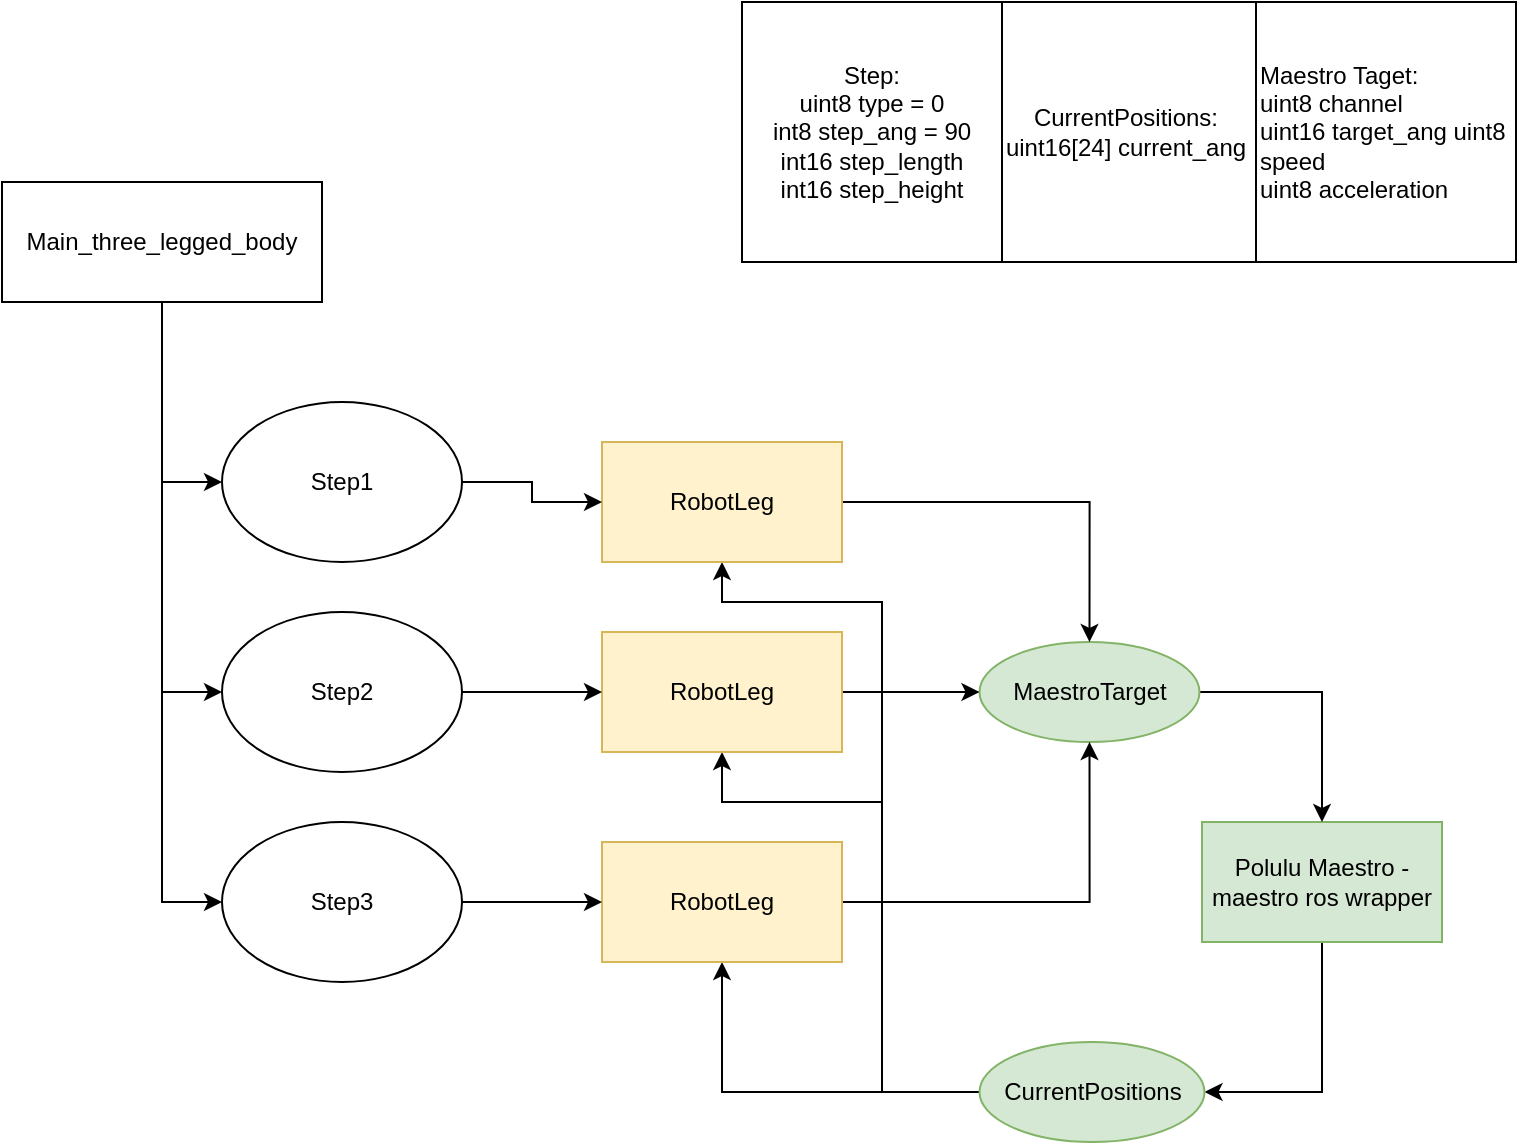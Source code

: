 <mxfile version="20.4.0" type="device"><diagram id="NFcjAwmAxr3F2hzBvSZC" name="Page-1"><mxGraphModel dx="1420" dy="834" grid="1" gridSize="10" guides="1" tooltips="1" connect="1" arrows="1" fold="1" page="1" pageScale="1" pageWidth="827" pageHeight="1169" math="0" shadow="0"><root><mxCell id="0"/><mxCell id="1" parent="0"/><mxCell id="n2j4CQMMadK633ObHg8q-7" style="edgeStyle=orthogonalEdgeStyle;rounded=0;orthogonalLoop=1;jettySize=auto;html=1;entryX=1;entryY=0.5;entryDx=0;entryDy=0;" parent="1" source="n2j4CQMMadK633ObHg8q-2" target="n2j4CQMMadK633ObHg8q-6" edge="1"><mxGeometry relative="1" as="geometry"/></mxCell><mxCell id="n2j4CQMMadK633ObHg8q-2" value="Polulu Maestro - maestro ros wrapper" style="rounded=0;whiteSpace=wrap;html=1;fillColor=#d5e8d4;strokeColor=#82b366;" parent="1" vertex="1"><mxGeometry x="670" y="410" width="120" height="60" as="geometry"/></mxCell><mxCell id="n2j4CQMMadK633ObHg8q-5" style="edgeStyle=orthogonalEdgeStyle;rounded=0;orthogonalLoop=1;jettySize=auto;html=1;" parent="1" source="n2j4CQMMadK633ObHg8q-3" target="n2j4CQMMadK633ObHg8q-2" edge="1"><mxGeometry relative="1" as="geometry"/></mxCell><mxCell id="n2j4CQMMadK633ObHg8q-3" value="MaestroTarget" style="ellipse;whiteSpace=wrap;html=1;fillColor=#d5e8d4;strokeColor=#82b366;" parent="1" vertex="1"><mxGeometry x="558.75" y="320" width="110" height="50" as="geometry"/></mxCell><mxCell id="3dIs1BvgKKJkEgijvuep-1" style="edgeStyle=orthogonalEdgeStyle;rounded=0;orthogonalLoop=1;jettySize=auto;html=1;entryX=0.5;entryY=1;entryDx=0;entryDy=0;" parent="1" source="n2j4CQMMadK633ObHg8q-6" target="n2j4CQMMadK633ObHg8q-10" edge="1"><mxGeometry relative="1" as="geometry"><Array as="points"><mxPoint x="510" y="545"/><mxPoint x="510" y="300"/><mxPoint x="430" y="300"/></Array></mxGeometry></mxCell><mxCell id="3dIs1BvgKKJkEgijvuep-2" style="edgeStyle=orthogonalEdgeStyle;rounded=0;orthogonalLoop=1;jettySize=auto;html=1;entryX=0.5;entryY=1;entryDx=0;entryDy=0;" parent="1" source="n2j4CQMMadK633ObHg8q-6" target="n2j4CQMMadK633ObHg8q-16" edge="1"><mxGeometry relative="1" as="geometry"><Array as="points"><mxPoint x="510" y="545"/><mxPoint x="510" y="400"/><mxPoint x="430" y="400"/></Array></mxGeometry></mxCell><mxCell id="3dIs1BvgKKJkEgijvuep-3" style="edgeStyle=orthogonalEdgeStyle;rounded=0;orthogonalLoop=1;jettySize=auto;html=1;entryX=0.5;entryY=1;entryDx=0;entryDy=0;" parent="1" source="n2j4CQMMadK633ObHg8q-6" target="n2j4CQMMadK633ObHg8q-19" edge="1"><mxGeometry relative="1" as="geometry"/></mxCell><mxCell id="n2j4CQMMadK633ObHg8q-6" value="CurrentPositions" style="ellipse;whiteSpace=wrap;html=1;fillColor=#d5e8d4;strokeColor=#82b366;" parent="1" vertex="1"><mxGeometry x="558.75" y="520" width="112.5" height="50" as="geometry"/></mxCell><mxCell id="n2j4CQMMadK633ObHg8q-8" value="&lt;span style=&quot;background-color: initial;&quot;&gt;Maestro Taget:&lt;/span&gt;&lt;br&gt;&lt;span style=&quot;background-color: initial;&quot;&gt;uint8 channel&lt;/span&gt;&lt;br&gt;&lt;span style=&quot;background-color: initial;&quot;&gt;uint16 target_ang uint8 speed&lt;/span&gt;&lt;br&gt;&lt;div style=&quot;&quot;&gt;&lt;span style=&quot;background-color: initial;&quot;&gt;uint8 acceleration&lt;/span&gt;&lt;/div&gt;" style="whiteSpace=wrap;html=1;aspect=fixed;align=left;" parent="1" vertex="1"><mxGeometry x="697" width="130" height="130" as="geometry"/></mxCell><mxCell id="n2j4CQMMadK633ObHg8q-9" value="CurrentPositions:&lt;br&gt;&lt;div style=&quot;text-align: left;&quot;&gt;uint16[24] current_ang&lt;br&gt;&lt;/div&gt;" style="whiteSpace=wrap;html=1;aspect=fixed;" parent="1" vertex="1"><mxGeometry x="567" width="130" height="130" as="geometry"/></mxCell><mxCell id="n2j4CQMMadK633ObHg8q-13" style="edgeStyle=orthogonalEdgeStyle;rounded=0;orthogonalLoop=1;jettySize=auto;html=1;" parent="1" source="n2j4CQMMadK633ObHg8q-10" target="n2j4CQMMadK633ObHg8q-3" edge="1"><mxGeometry relative="1" as="geometry"/></mxCell><mxCell id="n2j4CQMMadK633ObHg8q-10" value="RobotLeg" style="rounded=0;whiteSpace=wrap;html=1;fillColor=#fff2cc;strokeColor=#d6b656;" parent="1" vertex="1"><mxGeometry x="370" y="220" width="120" height="60" as="geometry"/></mxCell><mxCell id="n2j4CQMMadK633ObHg8q-15" style="edgeStyle=orthogonalEdgeStyle;rounded=0;orthogonalLoop=1;jettySize=auto;html=1;entryX=0;entryY=0.5;entryDx=0;entryDy=0;" parent="1" source="n2j4CQMMadK633ObHg8q-14" target="n2j4CQMMadK633ObHg8q-10" edge="1"><mxGeometry relative="1" as="geometry"/></mxCell><mxCell id="n2j4CQMMadK633ObHg8q-14" value="Step1" style="ellipse;whiteSpace=wrap;html=1;" parent="1" vertex="1"><mxGeometry x="180" y="200" width="120" height="80" as="geometry"/></mxCell><mxCell id="n2j4CQMMadK633ObHg8q-22" style="edgeStyle=orthogonalEdgeStyle;rounded=0;orthogonalLoop=1;jettySize=auto;html=1;entryX=0;entryY=0.5;entryDx=0;entryDy=0;" parent="1" source="n2j4CQMMadK633ObHg8q-16" target="n2j4CQMMadK633ObHg8q-3" edge="1"><mxGeometry relative="1" as="geometry"/></mxCell><mxCell id="n2j4CQMMadK633ObHg8q-16" value="RobotLeg" style="rounded=0;whiteSpace=wrap;html=1;fillColor=#fff2cc;strokeColor=#d6b656;" parent="1" vertex="1"><mxGeometry x="370" y="315" width="120" height="60" as="geometry"/></mxCell><mxCell id="n2j4CQMMadK633ObHg8q-17" style="edgeStyle=orthogonalEdgeStyle;rounded=0;orthogonalLoop=1;jettySize=auto;html=1;entryX=0;entryY=0.5;entryDx=0;entryDy=0;" parent="1" source="n2j4CQMMadK633ObHg8q-18" target="n2j4CQMMadK633ObHg8q-16" edge="1"><mxGeometry relative="1" as="geometry"/></mxCell><mxCell id="n2j4CQMMadK633ObHg8q-18" value="Step2" style="ellipse;whiteSpace=wrap;html=1;" parent="1" vertex="1"><mxGeometry x="180" y="305" width="120" height="80" as="geometry"/></mxCell><mxCell id="n2j4CQMMadK633ObHg8q-24" style="edgeStyle=orthogonalEdgeStyle;rounded=0;orthogonalLoop=1;jettySize=auto;html=1;entryX=0.5;entryY=1;entryDx=0;entryDy=0;" parent="1" source="n2j4CQMMadK633ObHg8q-19" target="n2j4CQMMadK633ObHg8q-3" edge="1"><mxGeometry relative="1" as="geometry"/></mxCell><mxCell id="n2j4CQMMadK633ObHg8q-19" value="RobotLeg" style="rounded=0;whiteSpace=wrap;html=1;fillColor=#fff2cc;strokeColor=#d6b656;" parent="1" vertex="1"><mxGeometry x="370" y="420" width="120" height="60" as="geometry"/></mxCell><mxCell id="n2j4CQMMadK633ObHg8q-23" value="" style="edgeStyle=orthogonalEdgeStyle;rounded=0;orthogonalLoop=1;jettySize=auto;html=1;" parent="1" source="n2j4CQMMadK633ObHg8q-21" target="n2j4CQMMadK633ObHg8q-19" edge="1"><mxGeometry relative="1" as="geometry"/></mxCell><mxCell id="n2j4CQMMadK633ObHg8q-21" value="Step3" style="ellipse;whiteSpace=wrap;html=1;" parent="1" vertex="1"><mxGeometry x="180" y="410" width="120" height="80" as="geometry"/></mxCell><mxCell id="n2j4CQMMadK633ObHg8q-26" style="edgeStyle=orthogonalEdgeStyle;rounded=0;orthogonalLoop=1;jettySize=auto;html=1;entryX=0;entryY=0.5;entryDx=0;entryDy=0;" parent="1" source="n2j4CQMMadK633ObHg8q-25" target="n2j4CQMMadK633ObHg8q-14" edge="1"><mxGeometry relative="1" as="geometry"/></mxCell><mxCell id="n2j4CQMMadK633ObHg8q-27" style="edgeStyle=orthogonalEdgeStyle;rounded=0;orthogonalLoop=1;jettySize=auto;html=1;exitX=0.5;exitY=1;exitDx=0;exitDy=0;entryX=0;entryY=0.5;entryDx=0;entryDy=0;" parent="1" source="n2j4CQMMadK633ObHg8q-25" target="n2j4CQMMadK633ObHg8q-18" edge="1"><mxGeometry relative="1" as="geometry"/></mxCell><mxCell id="n2j4CQMMadK633ObHg8q-28" style="edgeStyle=orthogonalEdgeStyle;rounded=0;orthogonalLoop=1;jettySize=auto;html=1;exitX=0.5;exitY=1;exitDx=0;exitDy=0;entryX=0;entryY=0.5;entryDx=0;entryDy=0;" parent="1" source="n2j4CQMMadK633ObHg8q-25" target="n2j4CQMMadK633ObHg8q-21" edge="1"><mxGeometry relative="1" as="geometry"/></mxCell><mxCell id="n2j4CQMMadK633ObHg8q-25" value="Main_three_legged_body" style="rounded=0;whiteSpace=wrap;html=1;" parent="1" vertex="1"><mxGeometry x="70" y="90" width="160" height="60" as="geometry"/></mxCell><mxCell id="n2j4CQMMadK633ObHg8q-29" value="Step:&lt;br&gt;uint8 type = 0&lt;br&gt;int8 step_ang = 90&lt;br&gt;int16 step_length&lt;br&gt;int16 step_height" style="whiteSpace=wrap;html=1;aspect=fixed;" parent="1" vertex="1"><mxGeometry x="440" width="130" height="130" as="geometry"/></mxCell></root></mxGraphModel></diagram></mxfile>